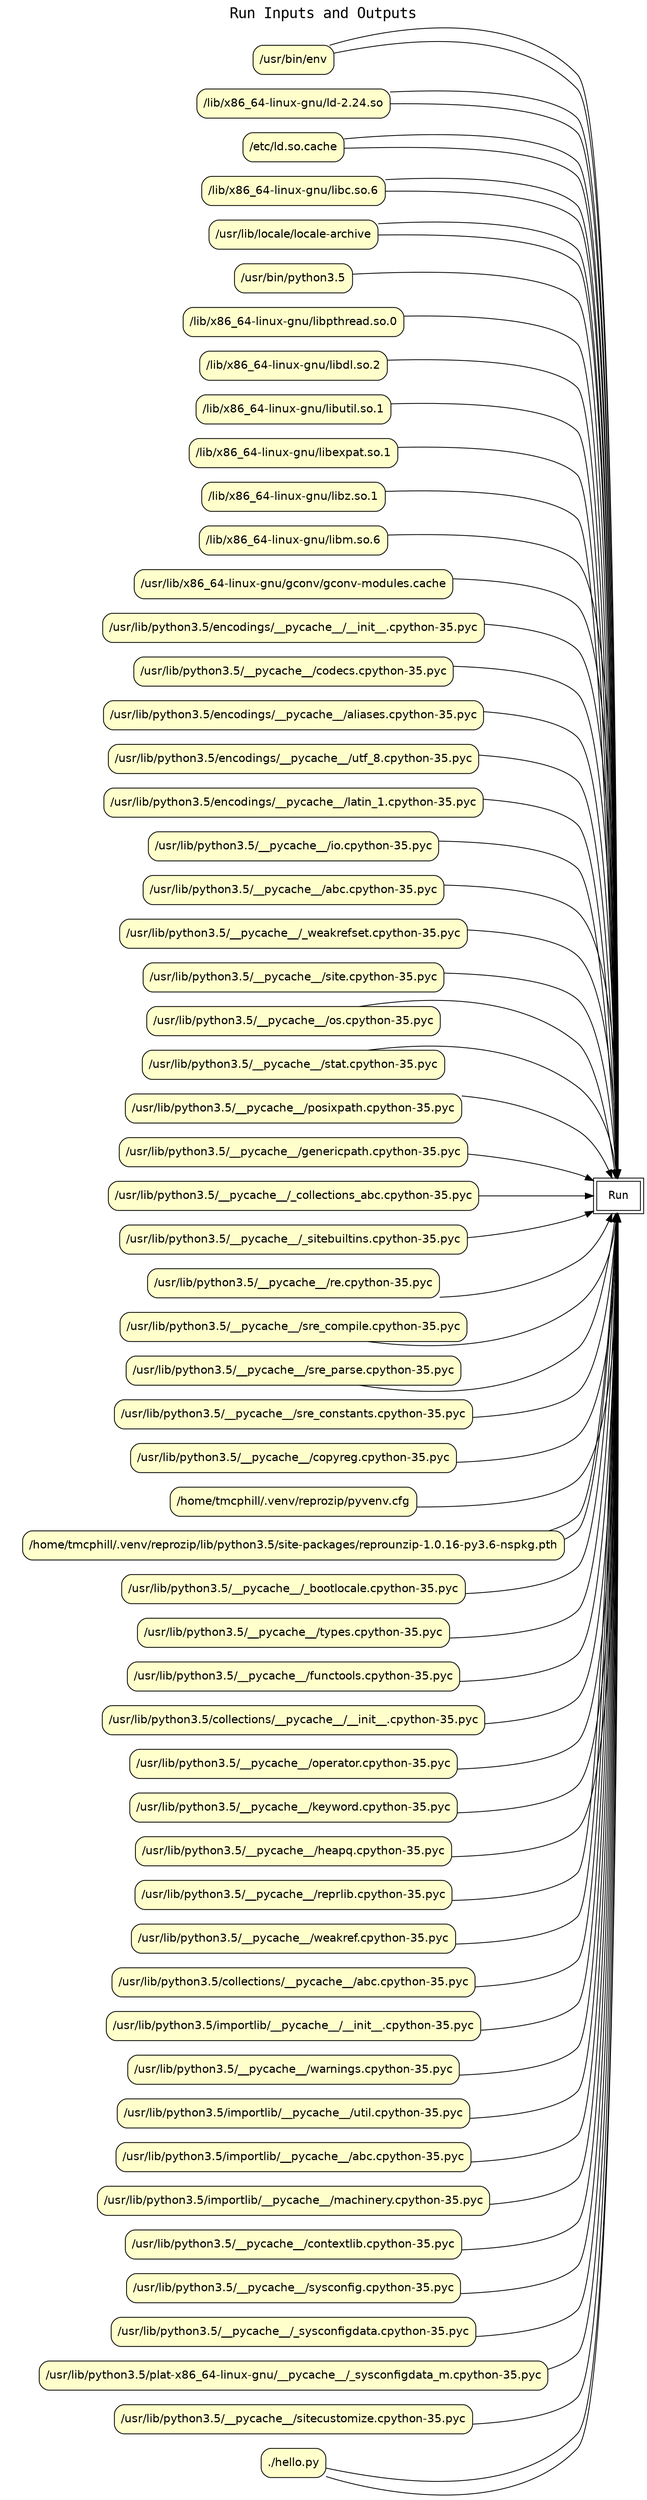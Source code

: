 
digraph wt_run {
rankdir=LR
fontname=Courier; fontsize=18; labelloc=t
label="Run Inputs and Outputs"
node[shape=box style="filled" fillcolor="#FFFFFF" peripheries=2 fontname=Courier]
"Run"
subgraph cluster_inputs { label=""; color=white; penwidth=0
subgraph cluster_inputs_inner { label=""; color=white
node[shape=box style="rounded,filled" fillcolor="#FFFFCC" peripheries=1 fontname=Helvetica]
"input:/usr/bin/env" [label="/usr/bin/env"]
"input:/usr/bin/env" [label="/usr/bin/env"]
"input:/lib/x86_64-linux-gnu/ld-2.24.so" [label="/lib/x86_64-linux-gnu/ld-2.24.so"]
"input:/etc/ld.so.cache" [label="/etc/ld.so.cache"]
"input:/lib/x86_64-linux-gnu/libc.so.6" [label="/lib/x86_64-linux-gnu/libc.so.6"]
"input:/usr/lib/locale/locale-archive" [label="/usr/lib/locale/locale-archive"]
"input:/usr/bin/python3.5" [label="/usr/bin/python3.5"]
"input:/lib/x86_64-linux-gnu/ld-2.24.so" [label="/lib/x86_64-linux-gnu/ld-2.24.so"]
"input:/etc/ld.so.cache" [label="/etc/ld.so.cache"]
"input:/lib/x86_64-linux-gnu/libpthread.so.0" [label="/lib/x86_64-linux-gnu/libpthread.so.0"]
"input:/lib/x86_64-linux-gnu/libdl.so.2" [label="/lib/x86_64-linux-gnu/libdl.so.2"]
"input:/lib/x86_64-linux-gnu/libutil.so.1" [label="/lib/x86_64-linux-gnu/libutil.so.1"]
"input:/lib/x86_64-linux-gnu/libexpat.so.1" [label="/lib/x86_64-linux-gnu/libexpat.so.1"]
"input:/lib/x86_64-linux-gnu/libz.so.1" [label="/lib/x86_64-linux-gnu/libz.so.1"]
"input:/lib/x86_64-linux-gnu/libm.so.6" [label="/lib/x86_64-linux-gnu/libm.so.6"]
"input:/lib/x86_64-linux-gnu/libc.so.6" [label="/lib/x86_64-linux-gnu/libc.so.6"]
"input:/usr/lib/locale/locale-archive" [label="/usr/lib/locale/locale-archive"]
"input:/usr/lib/x86_64-linux-gnu/gconv/gconv-modules.cache" [label="/usr/lib/x86_64-linux-gnu/gconv/gconv-modules.cache"]
"input:/usr/lib/python3.5/encodings/__pycache__/__init__.cpython-35.pyc" [label="/usr/lib/python3.5/encodings/__pycache__/__init__.cpython-35.pyc"]
"input:/usr/lib/python3.5/__pycache__/codecs.cpython-35.pyc" [label="/usr/lib/python3.5/__pycache__/codecs.cpython-35.pyc"]
"input:/usr/lib/python3.5/encodings/__pycache__/aliases.cpython-35.pyc" [label="/usr/lib/python3.5/encodings/__pycache__/aliases.cpython-35.pyc"]
"input:/usr/lib/python3.5/encodings/__pycache__/utf_8.cpython-35.pyc" [label="/usr/lib/python3.5/encodings/__pycache__/utf_8.cpython-35.pyc"]
"input:/usr/lib/python3.5/encodings/__pycache__/latin_1.cpython-35.pyc" [label="/usr/lib/python3.5/encodings/__pycache__/latin_1.cpython-35.pyc"]
"input:/usr/lib/python3.5/__pycache__/io.cpython-35.pyc" [label="/usr/lib/python3.5/__pycache__/io.cpython-35.pyc"]
"input:/usr/lib/python3.5/__pycache__/abc.cpython-35.pyc" [label="/usr/lib/python3.5/__pycache__/abc.cpython-35.pyc"]
"input:/usr/lib/python3.5/__pycache__/_weakrefset.cpython-35.pyc" [label="/usr/lib/python3.5/__pycache__/_weakrefset.cpython-35.pyc"]
"input:/usr/lib/python3.5/__pycache__/site.cpython-35.pyc" [label="/usr/lib/python3.5/__pycache__/site.cpython-35.pyc"]
"input:/usr/lib/python3.5/__pycache__/os.cpython-35.pyc" [label="/usr/lib/python3.5/__pycache__/os.cpython-35.pyc"]
"input:/usr/lib/python3.5/__pycache__/stat.cpython-35.pyc" [label="/usr/lib/python3.5/__pycache__/stat.cpython-35.pyc"]
"input:/usr/lib/python3.5/__pycache__/posixpath.cpython-35.pyc" [label="/usr/lib/python3.5/__pycache__/posixpath.cpython-35.pyc"]
"input:/usr/lib/python3.5/__pycache__/genericpath.cpython-35.pyc" [label="/usr/lib/python3.5/__pycache__/genericpath.cpython-35.pyc"]
"input:/usr/lib/python3.5/__pycache__/_collections_abc.cpython-35.pyc" [label="/usr/lib/python3.5/__pycache__/_collections_abc.cpython-35.pyc"]
"input:/usr/lib/python3.5/__pycache__/_sitebuiltins.cpython-35.pyc" [label="/usr/lib/python3.5/__pycache__/_sitebuiltins.cpython-35.pyc"]
"input:/usr/lib/python3.5/__pycache__/re.cpython-35.pyc" [label="/usr/lib/python3.5/__pycache__/re.cpython-35.pyc"]
"input:/usr/lib/python3.5/__pycache__/sre_compile.cpython-35.pyc" [label="/usr/lib/python3.5/__pycache__/sre_compile.cpython-35.pyc"]
"input:/usr/lib/python3.5/__pycache__/sre_parse.cpython-35.pyc" [label="/usr/lib/python3.5/__pycache__/sre_parse.cpython-35.pyc"]
"input:/usr/lib/python3.5/__pycache__/sre_constants.cpython-35.pyc" [label="/usr/lib/python3.5/__pycache__/sre_constants.cpython-35.pyc"]
"input:/usr/lib/python3.5/__pycache__/copyreg.cpython-35.pyc" [label="/usr/lib/python3.5/__pycache__/copyreg.cpython-35.pyc"]
"input:/home/tmcphill/.venv/reprozip/pyvenv.cfg" [label="/home/tmcphill/.venv/reprozip/pyvenv.cfg"]
"input:/home/tmcphill/.venv/reprozip/lib/python3.5/site-packages/reprounzip-1.0.16-py3.6-nspkg.pth" [label="/home/tmcphill/.venv/reprozip/lib/python3.5/site-packages/reprounzip-1.0.16-py3.6-nspkg.pth"]
"input:/usr/lib/python3.5/__pycache__/_bootlocale.cpython-35.pyc" [label="/usr/lib/python3.5/__pycache__/_bootlocale.cpython-35.pyc"]
"input:/usr/lib/python3.5/__pycache__/types.cpython-35.pyc" [label="/usr/lib/python3.5/__pycache__/types.cpython-35.pyc"]
"input:/usr/lib/python3.5/__pycache__/functools.cpython-35.pyc" [label="/usr/lib/python3.5/__pycache__/functools.cpython-35.pyc"]
"input:/usr/lib/python3.5/collections/__pycache__/__init__.cpython-35.pyc" [label="/usr/lib/python3.5/collections/__pycache__/__init__.cpython-35.pyc"]
"input:/usr/lib/python3.5/__pycache__/operator.cpython-35.pyc" [label="/usr/lib/python3.5/__pycache__/operator.cpython-35.pyc"]
"input:/usr/lib/python3.5/__pycache__/keyword.cpython-35.pyc" [label="/usr/lib/python3.5/__pycache__/keyword.cpython-35.pyc"]
"input:/usr/lib/python3.5/__pycache__/heapq.cpython-35.pyc" [label="/usr/lib/python3.5/__pycache__/heapq.cpython-35.pyc"]
"input:/usr/lib/python3.5/__pycache__/reprlib.cpython-35.pyc" [label="/usr/lib/python3.5/__pycache__/reprlib.cpython-35.pyc"]
"input:/usr/lib/python3.5/__pycache__/weakref.cpython-35.pyc" [label="/usr/lib/python3.5/__pycache__/weakref.cpython-35.pyc"]
"input:/usr/lib/python3.5/collections/__pycache__/abc.cpython-35.pyc" [label="/usr/lib/python3.5/collections/__pycache__/abc.cpython-35.pyc"]
"input:/usr/lib/python3.5/importlib/__pycache__/__init__.cpython-35.pyc" [label="/usr/lib/python3.5/importlib/__pycache__/__init__.cpython-35.pyc"]
"input:/usr/lib/python3.5/__pycache__/warnings.cpython-35.pyc" [label="/usr/lib/python3.5/__pycache__/warnings.cpython-35.pyc"]
"input:/usr/lib/python3.5/importlib/__pycache__/util.cpython-35.pyc" [label="/usr/lib/python3.5/importlib/__pycache__/util.cpython-35.pyc"]
"input:/usr/lib/python3.5/importlib/__pycache__/abc.cpython-35.pyc" [label="/usr/lib/python3.5/importlib/__pycache__/abc.cpython-35.pyc"]
"input:/usr/lib/python3.5/importlib/__pycache__/machinery.cpython-35.pyc" [label="/usr/lib/python3.5/importlib/__pycache__/machinery.cpython-35.pyc"]
"input:/usr/lib/python3.5/__pycache__/contextlib.cpython-35.pyc" [label="/usr/lib/python3.5/__pycache__/contextlib.cpython-35.pyc"]
"input:/usr/lib/python3.5/__pycache__/sysconfig.cpython-35.pyc" [label="/usr/lib/python3.5/__pycache__/sysconfig.cpython-35.pyc"]
"input:/usr/lib/python3.5/__pycache__/_sysconfigdata.cpython-35.pyc" [label="/usr/lib/python3.5/__pycache__/_sysconfigdata.cpython-35.pyc"]
"input:/usr/lib/python3.5/plat-x86_64-linux-gnu/__pycache__/_sysconfigdata_m.cpython-35.pyc" [label="/usr/lib/python3.5/plat-x86_64-linux-gnu/__pycache__/_sysconfigdata_m.cpython-35.pyc"]
"input:/home/tmcphill/.venv/reprozip/lib/python3.5/site-packages/reprounzip-1.0.16-py3.6-nspkg.pth" [label="/home/tmcphill/.venv/reprozip/lib/python3.5/site-packages/reprounzip-1.0.16-py3.6-nspkg.pth"]
"input:/usr/lib/python3.5/__pycache__/sitecustomize.cpython-35.pyc" [label="/usr/lib/python3.5/__pycache__/sitecustomize.cpython-35.pyc"]
"input:./hello.py" [label="./hello.py"]
"input:./hello.py" [label="./hello.py"]
}}
subgraph cluster_outputs { label=""; color=white; penwidth=0
subgraph cluster_outputs_inner { label=""; color=white
node[shape=box style="rounded,filled" fillcolor="#FFFFCC" peripheries=1 fontname=Helvetica]
}}
"input:/usr/bin/env" -> "Run"
"input:/usr/bin/env" -> "Run"
"input:/lib/x86_64-linux-gnu/ld-2.24.so" -> "Run"
"input:/etc/ld.so.cache" -> "Run"
"input:/lib/x86_64-linux-gnu/libc.so.6" -> "Run"
"input:/usr/lib/locale/locale-archive" -> "Run"
"input:/usr/bin/python3.5" -> "Run"
"input:/lib/x86_64-linux-gnu/ld-2.24.so" -> "Run"
"input:/etc/ld.so.cache" -> "Run"
"input:/lib/x86_64-linux-gnu/libpthread.so.0" -> "Run"
"input:/lib/x86_64-linux-gnu/libdl.so.2" -> "Run"
"input:/lib/x86_64-linux-gnu/libutil.so.1" -> "Run"
"input:/lib/x86_64-linux-gnu/libexpat.so.1" -> "Run"
"input:/lib/x86_64-linux-gnu/libz.so.1" -> "Run"
"input:/lib/x86_64-linux-gnu/libm.so.6" -> "Run"
"input:/lib/x86_64-linux-gnu/libc.so.6" -> "Run"
"input:/usr/lib/locale/locale-archive" -> "Run"
"input:/usr/lib/x86_64-linux-gnu/gconv/gconv-modules.cache" -> "Run"
"input:/usr/lib/python3.5/encodings/__pycache__/__init__.cpython-35.pyc" -> "Run"
"input:/usr/lib/python3.5/__pycache__/codecs.cpython-35.pyc" -> "Run"
"input:/usr/lib/python3.5/encodings/__pycache__/aliases.cpython-35.pyc" -> "Run"
"input:/usr/lib/python3.5/encodings/__pycache__/utf_8.cpython-35.pyc" -> "Run"
"input:/usr/lib/python3.5/encodings/__pycache__/latin_1.cpython-35.pyc" -> "Run"
"input:/usr/lib/python3.5/__pycache__/io.cpython-35.pyc" -> "Run"
"input:/usr/lib/python3.5/__pycache__/abc.cpython-35.pyc" -> "Run"
"input:/usr/lib/python3.5/__pycache__/_weakrefset.cpython-35.pyc" -> "Run"
"input:/usr/lib/python3.5/__pycache__/site.cpython-35.pyc" -> "Run"
"input:/usr/lib/python3.5/__pycache__/os.cpython-35.pyc" -> "Run"
"input:/usr/lib/python3.5/__pycache__/stat.cpython-35.pyc" -> "Run"
"input:/usr/lib/python3.5/__pycache__/posixpath.cpython-35.pyc" -> "Run"
"input:/usr/lib/python3.5/__pycache__/genericpath.cpython-35.pyc" -> "Run"
"input:/usr/lib/python3.5/__pycache__/_collections_abc.cpython-35.pyc" -> "Run"
"input:/usr/lib/python3.5/__pycache__/_sitebuiltins.cpython-35.pyc" -> "Run"
"input:/usr/lib/python3.5/__pycache__/re.cpython-35.pyc" -> "Run"
"input:/usr/lib/python3.5/__pycache__/sre_compile.cpython-35.pyc" -> "Run"
"input:/usr/lib/python3.5/__pycache__/sre_parse.cpython-35.pyc" -> "Run"
"input:/usr/lib/python3.5/__pycache__/sre_constants.cpython-35.pyc" -> "Run"
"input:/usr/lib/python3.5/__pycache__/copyreg.cpython-35.pyc" -> "Run"
"input:/home/tmcphill/.venv/reprozip/pyvenv.cfg" -> "Run"
"input:/home/tmcphill/.venv/reprozip/lib/python3.5/site-packages/reprounzip-1.0.16-py3.6-nspkg.pth" -> "Run"
"input:/usr/lib/python3.5/__pycache__/_bootlocale.cpython-35.pyc" -> "Run"
"input:/usr/lib/python3.5/__pycache__/types.cpython-35.pyc" -> "Run"
"input:/usr/lib/python3.5/__pycache__/functools.cpython-35.pyc" -> "Run"
"input:/usr/lib/python3.5/collections/__pycache__/__init__.cpython-35.pyc" -> "Run"
"input:/usr/lib/python3.5/__pycache__/operator.cpython-35.pyc" -> "Run"
"input:/usr/lib/python3.5/__pycache__/keyword.cpython-35.pyc" -> "Run"
"input:/usr/lib/python3.5/__pycache__/heapq.cpython-35.pyc" -> "Run"
"input:/usr/lib/python3.5/__pycache__/reprlib.cpython-35.pyc" -> "Run"
"input:/usr/lib/python3.5/__pycache__/weakref.cpython-35.pyc" -> "Run"
"input:/usr/lib/python3.5/collections/__pycache__/abc.cpython-35.pyc" -> "Run"
"input:/usr/lib/python3.5/importlib/__pycache__/__init__.cpython-35.pyc" -> "Run"
"input:/usr/lib/python3.5/__pycache__/warnings.cpython-35.pyc" -> "Run"
"input:/usr/lib/python3.5/importlib/__pycache__/util.cpython-35.pyc" -> "Run"
"input:/usr/lib/python3.5/importlib/__pycache__/abc.cpython-35.pyc" -> "Run"
"input:/usr/lib/python3.5/importlib/__pycache__/machinery.cpython-35.pyc" -> "Run"
"input:/usr/lib/python3.5/__pycache__/contextlib.cpython-35.pyc" -> "Run"
"input:/usr/lib/python3.5/__pycache__/sysconfig.cpython-35.pyc" -> "Run"
"input:/usr/lib/python3.5/__pycache__/_sysconfigdata.cpython-35.pyc" -> "Run"
"input:/usr/lib/python3.5/plat-x86_64-linux-gnu/__pycache__/_sysconfigdata_m.cpython-35.pyc" -> "Run"
"input:/home/tmcphill/.venv/reprozip/lib/python3.5/site-packages/reprounzip-1.0.16-py3.6-nspkg.pth" -> "Run"
"input:/usr/lib/python3.5/__pycache__/sitecustomize.cpython-35.pyc" -> "Run"
"input:./hello.py" -> "Run"
"input:./hello.py" -> "Run"
}

